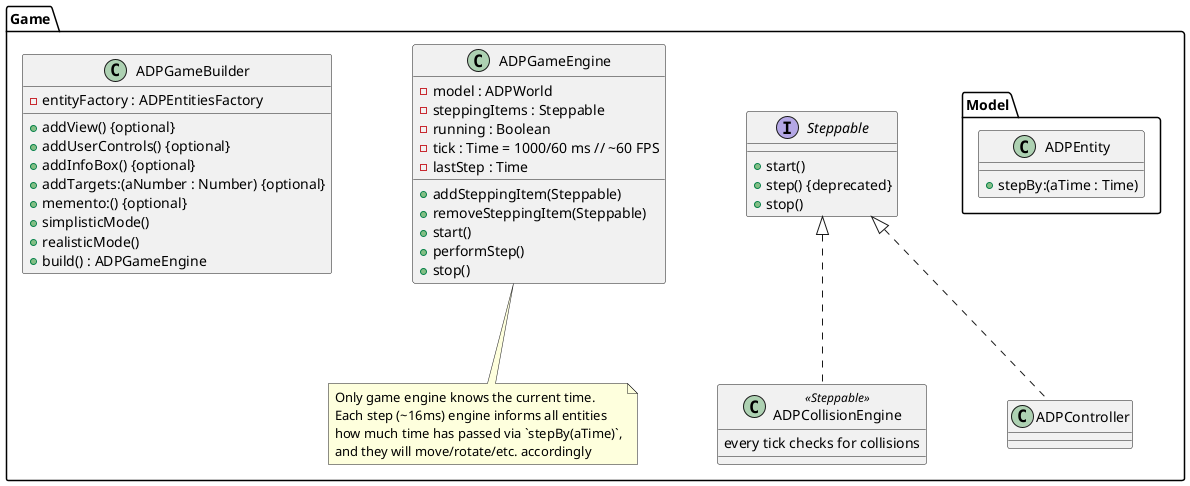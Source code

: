@startuml

skinparam nodesep 80
skinparam ranksep 100

package "Game" {

  interface Steppable {
    +start()
    +step() {deprecated}
    +stop()
  }


  class ADPCollisionEngine <<Steppable>> {
    every tick checks for collisions
  }

  class ADPController {

  }

  Steppable <|.. ADPCollisionEngine
  Steppable <|.. ADPController


  class ADPGameEngine {
    - model : ADPWorld
    - steppingItems : Steppable
    - running : Boolean
    - tick : Time = 1000/60 ms // ~60 FPS
    - lastStep : Time
    + addSteppingItem(Steppable)
    + removeSteppingItem(Steppable)
    + start()
    + performStep()
    + stop()
  }

  note bottom of ADPGameEngine
    Only game engine knows the current time.
    Each step (~16ms) engine informs all entities
    how much time has passed via `stepBy(aTime)`,
    and they will move/rotate/etc. accordingly
  end note

  class ADPGameBuilder {
    - entityFactory : ADPEntitiesFactory
    + addView() {optional}
    + addUserControls() {optional}
    + addInfoBox() {optional}
    + addTargets:(aNumber : Number) {optional}
    + memento:() {optional}
    + simplisticMode()
    + realisticMode()
    + build() : ADPGameEngine
  }

package "Model" {
  class ADPEntity {
    +stepBy:(aTime : Time)
  }
}

}


@enduml
